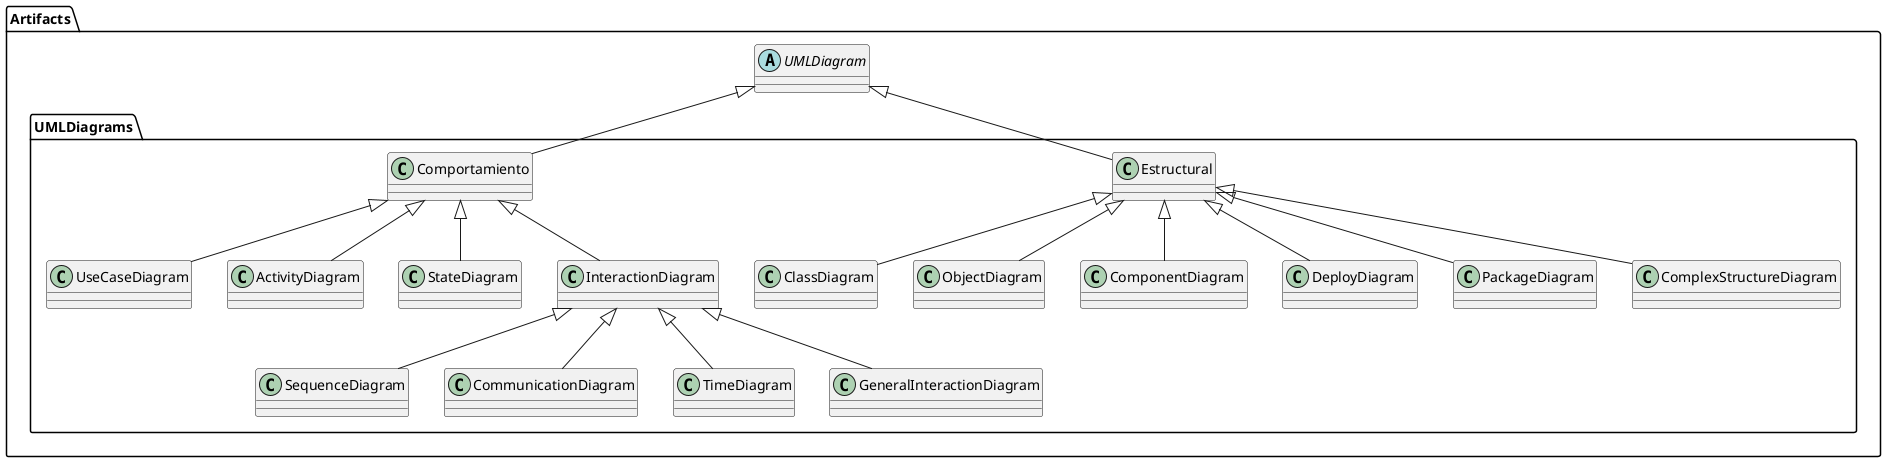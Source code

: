 @startuml

namespace Artifacts {
  Abstract Class UMLDiagram

    namespace UMLDiagrams {
    
    Class Estructural extends Artifacts.UMLDiagram
    Class Comportamiento extends Artifacts.UMLDiagram
    Class ClassDiagram
    Class ObjectDiagram
    Class ComponentDiagram
    Class DeployDiagram
    Class PackageDiagram
    Class ComplexStructureDiagram

    Class UseCaseDiagram
    Class ActivityDiagram
    Class StateDiagram
    Class InteractionDiagram
    
    Class SequenceDiagram
    Class CommunicationDiagram
    Class TimeDiagram
    Class GeneralInteractionDiagram

    Estructural <|-- ClassDiagram
    Estructural <|-- ObjectDiagram
    Estructural <|-- ComponentDiagram
    Estructural <|-- DeployDiagram
    Estructural <|-- PackageDiagram
    Estructural <|-- ComplexStructureDiagram

    Comportamiento <|-- UseCaseDiagram
    Comportamiento <|-- ActivityDiagram
    Comportamiento <|-- StateDiagram
    Comportamiento <|-- InteractionDiagram
    
    InteractionDiagram <|-- CommunicationDiagram
    InteractionDiagram <|-- SequenceDiagram
    InteractionDiagram <|-- TimeDiagram
    InteractionDiagram <|-- GeneralInteractionDiagram
    }
}

@enduml